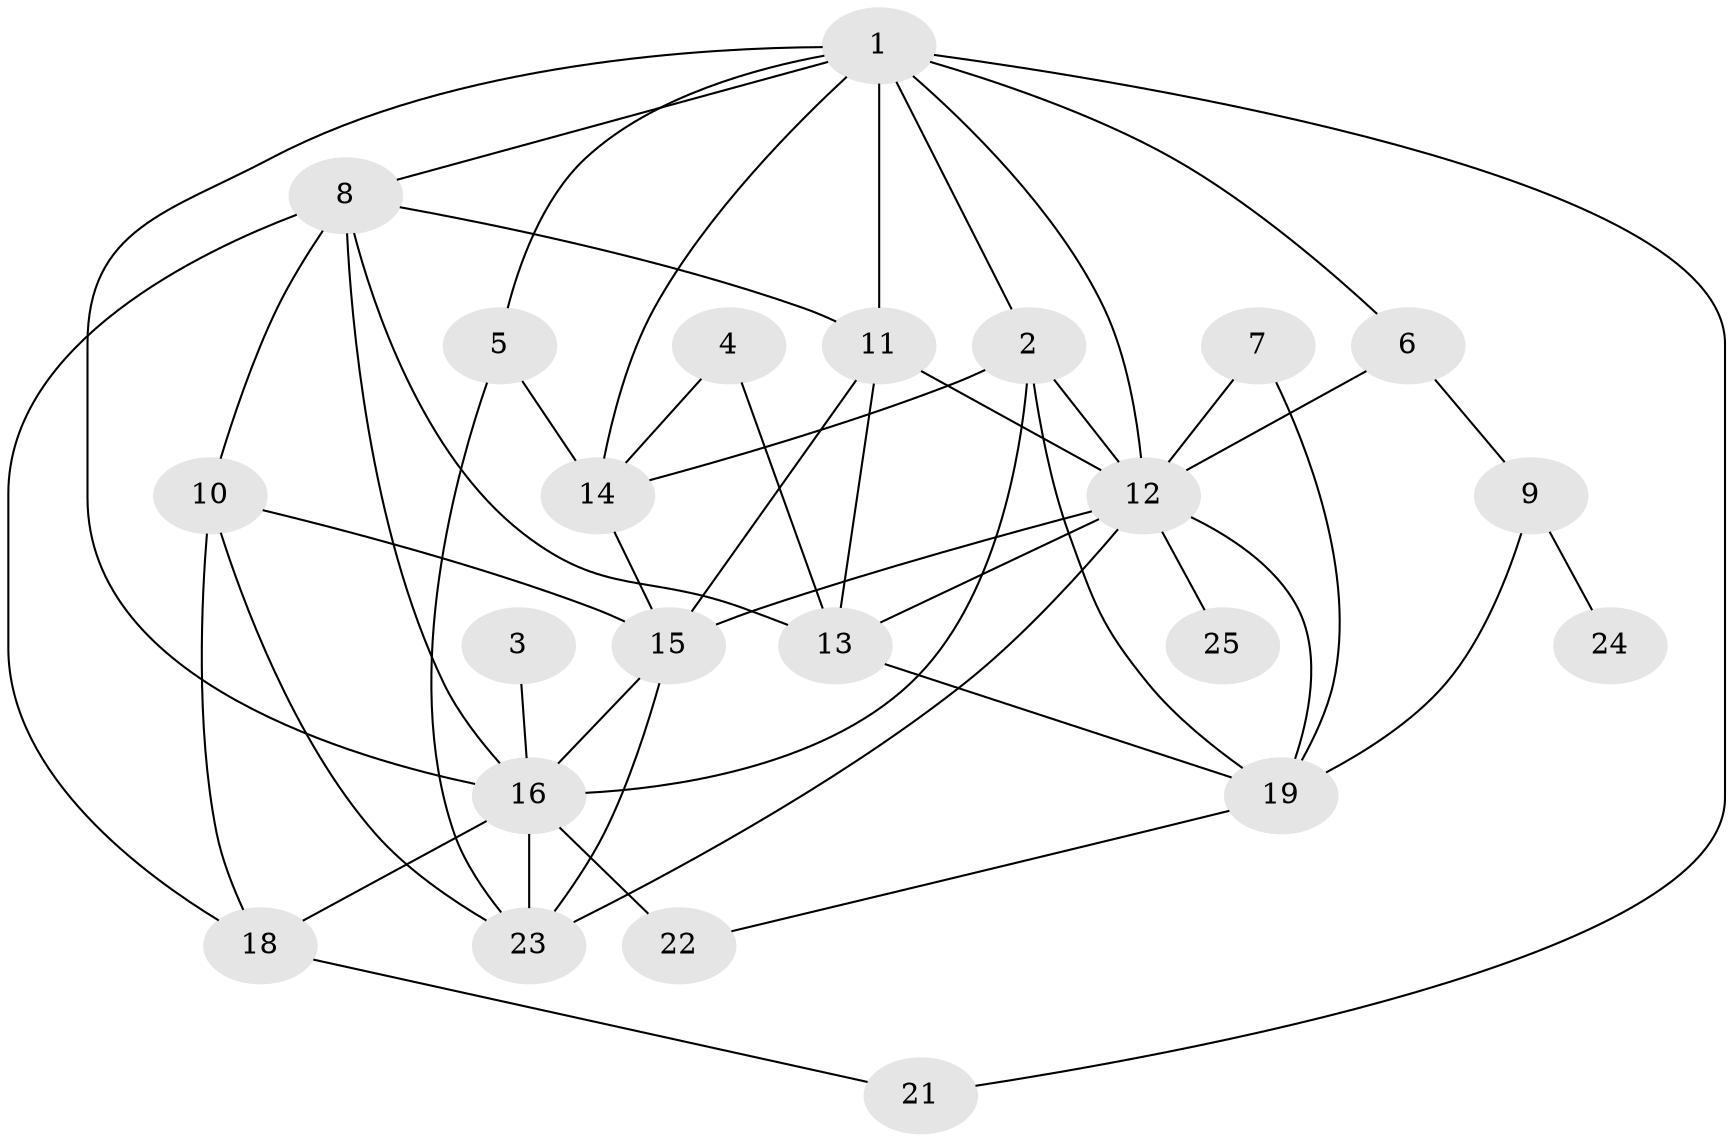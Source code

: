 // original degree distribution, {4: 0.36, 2: 0.16, 1: 0.1, 3: 0.18, 5: 0.1, 0: 0.02, 6: 0.04, 7: 0.02, 8: 0.02}
// Generated by graph-tools (version 1.1) at 2025/33/03/09/25 02:33:26]
// undirected, 23 vertices, 49 edges
graph export_dot {
graph [start="1"]
  node [color=gray90,style=filled];
  1;
  2;
  3;
  4;
  5;
  6;
  7;
  8;
  9;
  10;
  11;
  12;
  13;
  14;
  15;
  16;
  18;
  19;
  21;
  22;
  23;
  24;
  25;
  1 -- 2 [weight=1.0];
  1 -- 5 [weight=1.0];
  1 -- 6 [weight=1.0];
  1 -- 8 [weight=1.0];
  1 -- 11 [weight=1.0];
  1 -- 12 [weight=1.0];
  1 -- 14 [weight=1.0];
  1 -- 16 [weight=1.0];
  1 -- 21 [weight=1.0];
  2 -- 12 [weight=1.0];
  2 -- 14 [weight=1.0];
  2 -- 16 [weight=1.0];
  2 -- 19 [weight=1.0];
  3 -- 16 [weight=1.0];
  4 -- 13 [weight=1.0];
  4 -- 14 [weight=1.0];
  5 -- 14 [weight=1.0];
  5 -- 23 [weight=1.0];
  6 -- 9 [weight=1.0];
  6 -- 12 [weight=1.0];
  7 -- 12 [weight=1.0];
  7 -- 19 [weight=1.0];
  8 -- 10 [weight=1.0];
  8 -- 11 [weight=1.0];
  8 -- 13 [weight=1.0];
  8 -- 16 [weight=1.0];
  8 -- 18 [weight=1.0];
  9 -- 19 [weight=1.0];
  9 -- 24 [weight=1.0];
  10 -- 15 [weight=2.0];
  10 -- 18 [weight=1.0];
  10 -- 23 [weight=1.0];
  11 -- 12 [weight=2.0];
  11 -- 13 [weight=3.0];
  11 -- 15 [weight=1.0];
  12 -- 13 [weight=2.0];
  12 -- 15 [weight=1.0];
  12 -- 19 [weight=1.0];
  12 -- 23 [weight=2.0];
  12 -- 25 [weight=1.0];
  13 -- 19 [weight=1.0];
  14 -- 15 [weight=1.0];
  15 -- 16 [weight=1.0];
  15 -- 23 [weight=1.0];
  16 -- 18 [weight=1.0];
  16 -- 22 [weight=3.0];
  16 -- 23 [weight=2.0];
  18 -- 21 [weight=1.0];
  19 -- 22 [weight=1.0];
}
